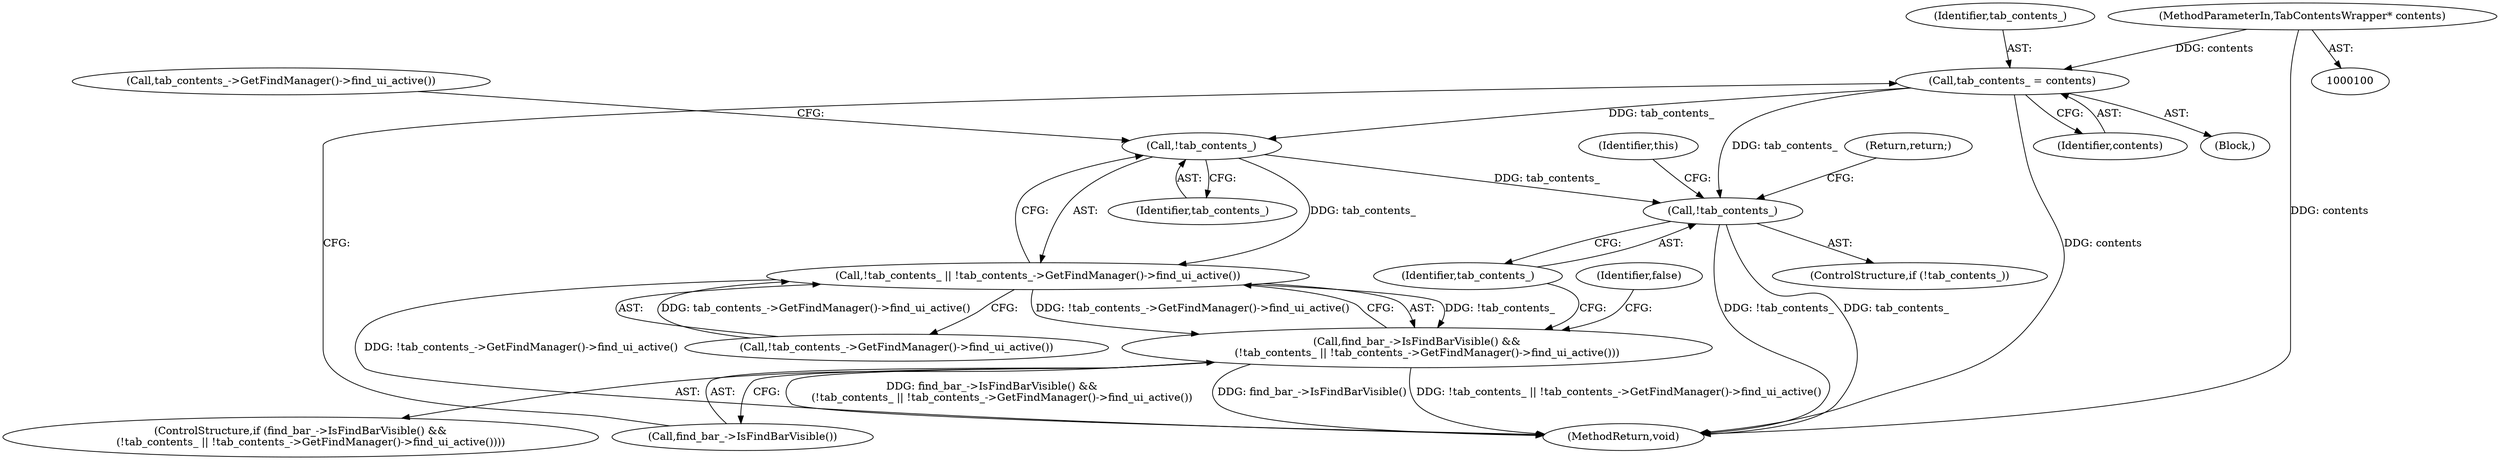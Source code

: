 digraph "1_Chrome_c90c6ca59378d7e86d1a2f28fe96bada35df1508_1@pointer" {
"1000101" [label="(MethodParameterIn,TabContentsWrapper* contents)"];
"1000108" [label="(Call,tab_contents_ = contents)"];
"1000115" [label="(Call,!tab_contents_)"];
"1000114" [label="(Call,!tab_contents_ || !tab_contents_->GetFindManager()->find_ui_active())"];
"1000112" [label="(Call,find_bar_->IsFindBarVisible() &&\n      (!tab_contents_ || !tab_contents_->GetFindManager()->find_ui_active()))"];
"1000123" [label="(Call,!tab_contents_)"];
"1000116" [label="(Identifier,tab_contents_)"];
"1000124" [label="(Identifier,tab_contents_)"];
"1000114" [label="(Call,!tab_contents_ || !tab_contents_->GetFindManager()->find_ui_active())"];
"1000150" [label="(MethodReturn,void)"];
"1000118" [label="(Call,tab_contents_->GetFindManager()->find_ui_active())"];
"1000123" [label="(Call,!tab_contents_)"];
"1000125" [label="(Return,return;)"];
"1000115" [label="(Call,!tab_contents_)"];
"1000110" [label="(Identifier,contents)"];
"1000127" [label="(Identifier,this)"];
"1000108" [label="(Call,tab_contents_ = contents)"];
"1000117" [label="(Call,!tab_contents_->GetFindManager()->find_ui_active())"];
"1000121" [label="(Identifier,false)"];
"1000112" [label="(Call,find_bar_->IsFindBarVisible() &&\n      (!tab_contents_ || !tab_contents_->GetFindManager()->find_ui_active()))"];
"1000111" [label="(ControlStructure,if (find_bar_->IsFindBarVisible() &&\n      (!tab_contents_ || !tab_contents_->GetFindManager()->find_ui_active())))"];
"1000101" [label="(MethodParameterIn,TabContentsWrapper* contents)"];
"1000102" [label="(Block,)"];
"1000113" [label="(Call,find_bar_->IsFindBarVisible())"];
"1000109" [label="(Identifier,tab_contents_)"];
"1000122" [label="(ControlStructure,if (!tab_contents_))"];
"1000101" -> "1000100"  [label="AST: "];
"1000101" -> "1000150"  [label="DDG: contents"];
"1000101" -> "1000108"  [label="DDG: contents"];
"1000108" -> "1000102"  [label="AST: "];
"1000108" -> "1000110"  [label="CFG: "];
"1000109" -> "1000108"  [label="AST: "];
"1000110" -> "1000108"  [label="AST: "];
"1000113" -> "1000108"  [label="CFG: "];
"1000108" -> "1000150"  [label="DDG: contents"];
"1000108" -> "1000115"  [label="DDG: tab_contents_"];
"1000108" -> "1000123"  [label="DDG: tab_contents_"];
"1000115" -> "1000114"  [label="AST: "];
"1000115" -> "1000116"  [label="CFG: "];
"1000116" -> "1000115"  [label="AST: "];
"1000118" -> "1000115"  [label="CFG: "];
"1000114" -> "1000115"  [label="CFG: "];
"1000115" -> "1000114"  [label="DDG: tab_contents_"];
"1000115" -> "1000123"  [label="DDG: tab_contents_"];
"1000114" -> "1000112"  [label="AST: "];
"1000114" -> "1000117"  [label="CFG: "];
"1000117" -> "1000114"  [label="AST: "];
"1000112" -> "1000114"  [label="CFG: "];
"1000114" -> "1000150"  [label="DDG: !tab_contents_->GetFindManager()->find_ui_active()"];
"1000114" -> "1000112"  [label="DDG: !tab_contents_"];
"1000114" -> "1000112"  [label="DDG: !tab_contents_->GetFindManager()->find_ui_active()"];
"1000117" -> "1000114"  [label="DDG: tab_contents_->GetFindManager()->find_ui_active()"];
"1000112" -> "1000111"  [label="AST: "];
"1000112" -> "1000113"  [label="CFG: "];
"1000113" -> "1000112"  [label="AST: "];
"1000121" -> "1000112"  [label="CFG: "];
"1000124" -> "1000112"  [label="CFG: "];
"1000112" -> "1000150"  [label="DDG: !tab_contents_ || !tab_contents_->GetFindManager()->find_ui_active()"];
"1000112" -> "1000150"  [label="DDG: find_bar_->IsFindBarVisible() &&\n      (!tab_contents_ || !tab_contents_->GetFindManager()->find_ui_active())"];
"1000112" -> "1000150"  [label="DDG: find_bar_->IsFindBarVisible()"];
"1000123" -> "1000122"  [label="AST: "];
"1000123" -> "1000124"  [label="CFG: "];
"1000124" -> "1000123"  [label="AST: "];
"1000125" -> "1000123"  [label="CFG: "];
"1000127" -> "1000123"  [label="CFG: "];
"1000123" -> "1000150"  [label="DDG: !tab_contents_"];
"1000123" -> "1000150"  [label="DDG: tab_contents_"];
}
